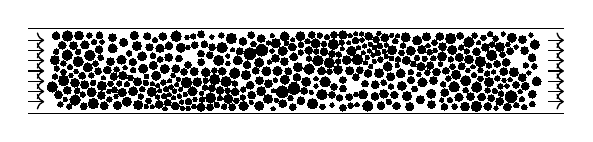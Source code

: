 \begin{tikzpicture}[
  scale=2.0,
]

\foreach \y in {0.65,1.3,1.95,2.6,3.25,3.9,4.55}
  \draw[color=black,line width=0.5pt,solid,->]
    (0mm,\y mm) -- (1mm, \y mm);
% inlet arrows

\foreach \y in {0.65,1.3,1.95,2.6,3.25,3.9,4.55}
  \draw[color=black,line width=0.5pt,solid,->]
    (33mm,\y mm) -- (34mm, \y mm);
\filldraw[line width=0pt] (31.902mm,4.881mm) circle (0.14mm);
\filldraw[line width=0pt] (10.132mm,4.093mm) circle (0.139mm);
\filldraw[line width=0pt] (30.969mm,4.127mm) circle (0.139mm);
\filldraw[line width=0pt] (30.444mm,4.291mm) circle (0.139mm);
\filldraw[line width=0pt] (30.149mm,4.953mm) circle (0.139mm);
\filldraw[line width=0pt] (21.26mm,3.758mm) circle (0.139mm);
\filldraw[line width=0pt] (4.676mm,4.447mm) circle (0.139mm);
\filldraw[line width=0pt] (8.95mm,1.101mm) circle (0.137mm);
\filldraw[line width=0pt] (22.593mm,3.846mm) circle (0.138mm);
\filldraw[line width=0pt] (8.675mm,0.201mm) circle (0.139mm);
\filldraw[line width=0pt] (14.144mm,0.612mm) circle (0.139mm);
\filldraw[line width=0pt] (31.224mm,1.29mm) circle (0.139mm);
\filldraw[line width=0pt] (15.487mm,4.844mm) circle (0.14mm);
\filldraw[line width=0pt] (31.771mm,2.481mm) circle (0.14mm);
\filldraw[line width=0pt] (9.408mm,1.737mm) circle (0.139mm);
\filldraw[line width=0pt] (9.77mm,0.237mm) circle (0.139mm);
\filldraw[line width=0pt] (15.291mm,3.167mm) circle (0.14mm);
\filldraw[line width=0pt] (9.964mm,1.11mm) circle (0.14mm);
\filldraw[line width=0pt] (20.792mm,1.104mm) circle (0.139mm);
\filldraw[line width=0pt] (24.79mm,2.381mm) circle (0.139mm);
\filldraw[line width=0pt] (22.249mm,4.995mm) circle (0.139mm);
\filldraw[line width=0pt] (27.901mm,2.627mm) circle (0.14mm);
\filldraw[line width=0pt] (16.384mm,4.349mm) circle (0.139mm);
\filldraw[line width=0pt] (19.927mm,4.015mm) circle (0.139mm);
\filldraw[line width=0pt] (6.134mm,2.816mm) circle (0.139mm);
\filldraw[line width=0pt] (7.865mm,0.334mm) circle (0.14mm);
\filldraw[line width=0pt] (15.746mm,0.744mm) circle (0.139mm);
\filldraw[line width=0pt] (7.872mm,1.798mm) circle (0.139mm);
\filldraw[line width=0pt] (15.54mm,0.202mm) circle (0.14mm);
\filldraw[line width=0pt] (10.504mm,0.349mm) circle (0.139mm);
\filldraw[line width=0pt] (9.665mm,1.437mm) circle (0.139mm);
\filldraw[line width=0pt] (8.965mm,1.975mm) circle (0.138mm);
\filldraw[line width=0pt] (10.063mm,4.742mm) circle (0.14mm);
\filldraw[line width=0pt] (23.428mm,2.945mm) circle (0.139mm);
\filldraw[line width=0pt] (21.651mm,3.871mm) circle (0.138mm);
\filldraw[line width=0pt] (30.377mm,1.65mm) circle (0.139mm);
\filldraw[line width=0pt] (9.729mm,0.625mm) circle (0.137mm);
\filldraw[line width=0pt] (23.061mm,4.861mm) circle (0.139mm);
\filldraw[line width=0pt] (20.863mm,0.454mm) circle (0.14mm);
\filldraw[line width=0pt] (20.958mm,4.087mm) circle (0.137mm);
\filldraw[line width=0pt] (9.055mm,1.585mm) circle (0.139mm);
\filldraw[line width=0pt] (11.642mm,4.764mm) circle (0.14mm);
\filldraw[line width=0pt] (22.718mm,3.521mm) circle (0.139mm);
\filldraw[line width=0pt] (8.332mm,1.349mm) circle (0.138mm);
\filldraw[line width=0pt] (18.267mm,1.644mm) circle (0.139mm);
\filldraw[line width=0pt] (20.421mm,4.846mm) circle (0.139mm);
\filldraw[line width=0pt] (19.282mm,0.429mm) circle (0.139mm);
\filldraw[line width=0pt] (21.189mm,4.569mm) circle (0.138mm);
\filldraw[line width=0pt] (28.225mm,2.865mm) circle (0.139mm);
\filldraw[line width=0pt] (12.661mm,3.087mm) circle (0.139mm);
\filldraw[line width=0pt] (3.028mm,2.566mm) circle (0.14mm);
\filldraw[line width=0pt] (15.245mm,4.388mm) circle (0.14mm);
\filldraw[line width=0pt] (21.868mm,3.608mm) circle (0.138mm);
\filldraw[line width=0pt] (12.967mm,3.947mm) circle (0.139mm);
\filldraw[line width=0pt] (30.202mm,2.011mm) circle (0.138mm);
\filldraw[line width=0pt] (25.825mm,3.9mm) circle (0.139mm);
\filldraw[line width=0pt] (9.275mm,1.321mm) circle (0.139mm);
\filldraw[line width=0pt] (21.958mm,3.218mm) circle (0.139mm);
\filldraw[line width=0pt] (21.975mm,4.092mm) circle (0.138mm);
\filldraw[line width=0pt] (12.656mm,3.552mm) circle (0.138mm);
\filldraw[line width=0pt] (10.996mm,1.18mm) circle (0.139mm);
\filldraw[line width=0pt] (26.167mm,3.031mm) circle (0.14mm);
\filldraw[line width=0pt] (23.055mm,3.394mm) circle (0.14mm);
\filldraw[line width=0pt] (10.581mm,0.801mm) circle (0.139mm);
\filldraw[line width=0pt] (21.342mm,4.19mm) circle (0.139mm);
\filldraw[line width=0pt] (30.584mm,2.051mm) circle (0.138mm);
\filldraw[line width=0pt] (26.247mm,0.752mm) circle (0.139mm);
\filldraw[line width=0pt] (2.698mm,2.327mm) circle (0.139mm);
\filldraw[line width=0pt] (29.689mm,0.243mm) circle (0.139mm);
\filldraw[line width=0pt] (20.781mm,4.969mm) circle (0.137mm);
\filldraw[line width=0pt] (16.782mm,4.582mm) circle (0.139mm);
\filldraw[line width=0pt] (28.581mm,4.403mm) circle (0.139mm);
\filldraw[line width=0pt] (21.515mm,3.456mm) circle (0.138mm);
\filldraw[line width=0pt] (4.757mm,2.168mm) circle (0.14mm);
\filldraw[line width=0pt] (9.215mm,0.901mm) circle (0.139mm);
\filldraw[line width=0pt] (7.496mm,2.251mm) circle (0.139mm);
\filldraw[line width=0pt] (18.261mm,2.11mm) circle (0.139mm);
\filldraw[line width=0pt] (20.341mm,4.393mm) circle (0.139mm);
\filldraw[line width=0pt] (7.481mm,0.351mm) circle (0.138mm);
\filldraw[line width=0pt] (9.52mm,2.074mm) circle (0.139mm);
\filldraw[line width=0pt] (23.44mm,4.841mm) circle (0.138mm);
\filldraw[line width=0pt] (5.102mm,1.295mm) circle (0.14mm);
\filldraw[line width=0pt] (21.736mm,2.883mm) circle (0.139mm);
\filldraw[line width=0pt] (22.716mm,4.253mm) circle (0.138mm);
\filldraw[line width=0pt] (29.535mm,2.545mm) circle (0.139mm);
\filldraw[line width=0pt] (21.4mm,3.123mm) circle (0.139mm);
\filldraw[line width=0pt] (15.56mm,1.345mm) circle (0.138mm);
\filldraw[line width=0pt] (9.187mm,2.311mm) circle (0.14mm);
\filldraw[line width=0pt] (9.585mm,1.005mm) circle (0.138mm);
\filldraw[line width=0pt] (21.154mm,4.96mm) circle (0.139mm);
\filldraw[line width=0pt] (15.682mm,2.019mm) circle (0.139mm);
\filldraw[line width=0pt] (21.711mm,4.297mm) circle (0.139mm);
\filldraw[line width=0pt] (15.47mm,3.873mm) circle (0.14mm);
\filldraw[line width=0pt] (5.557mm,0.985mm) circle (0.139mm);
\filldraw[line width=0pt] (2.341mm,0.794mm) circle (0.139mm);
\filldraw[line width=0pt] (10.138mm,0.228mm) circle (0.138mm);
\filldraw[line width=0pt] (17.957mm,1.247mm) circle (0.138mm);
\filldraw[line width=0pt] (8.205mm,0.944mm) circle (0.139mm);
\filldraw[line width=0pt] (8.206mm,1.673mm) circle (0.139mm);
\filldraw[line width=0pt] (22.889mm,0.637mm) circle (0.176mm);
\filldraw[line width=0pt] (23.019mm,1.621mm) circle (0.175mm);
\filldraw[line width=0pt] (24.67mm,3.433mm) circle (0.174mm);
\filldraw[line width=0pt] (4.254mm,3.068mm) circle (0.175mm);
\filldraw[line width=0pt] (23.784mm,4.21mm) circle (0.176mm);
\filldraw[line width=0pt] (29.317mm,4.947mm) circle (0.175mm);
\filldraw[line width=0pt] (10.46mm,4.801mm) circle (0.175mm);
\filldraw[line width=0pt] (26.668mm,2.126mm) circle (0.174mm);
\filldraw[line width=0pt] (18.767mm,4.318mm) circle (0.174mm);
\filldraw[line width=0pt] (22.308mm,4.19mm) circle (0.175mm);
\filldraw[line width=0pt] (19.666mm,3.21mm) circle (0.175mm);
\filldraw[line width=0pt] (20.465mm,0.393mm) circle (0.175mm);
\filldraw[line width=0pt] (27.762mm,1.379mm) circle (0.176mm);
\filldraw[line width=0pt] (13.631mm,1.424mm) circle (0.174mm);
\filldraw[line width=0pt] (13.617mm,0.921mm) circle (0.174mm);
\filldraw[line width=0pt] (3.99mm,2.329mm) circle (0.175mm);
\filldraw[line width=0pt] (31.337mm,0.81mm) circle (0.175mm);
\filldraw[line width=0pt] (2.222mm,2.539mm) circle (0.173mm);
\filldraw[line width=0pt] (5.599mm,2.705mm) circle (0.175mm);
\filldraw[line width=0pt] (28.713mm,2.104mm) circle (0.174mm);
\filldraw[line width=0pt] (29.667mm,4.661mm) circle (0.176mm);
\filldraw[line width=0pt] (12.159mm,0.879mm) circle (0.174mm);
\filldraw[line width=0pt] (29.238mm,2.945mm) circle (0.175mm);
\filldraw[line width=0pt] (6.254mm,1.763mm) circle (0.175mm);
\filldraw[line width=0pt] (26.935mm,2.87mm) circle (0.176mm);
\filldraw[line width=0pt] (14.28mm,4.316mm) circle (0.175mm);
\filldraw[line width=0pt] (3.86mm,4.856mm) circle (0.175mm);
\filldraw[line width=0pt] (4.167mm,4.439mm) circle (0.175mm);
\filldraw[line width=0pt] (29.769mm,2.135mm) circle (0.175mm);
\filldraw[line width=0pt] (12.246mm,4.865mm) circle (0.175mm);
\filldraw[line width=0pt] (28.7mm,2.654mm) circle (0.173mm);
\filldraw[line width=0pt] (29.442mm,4.282mm) circle (0.174mm);
\filldraw[line width=0pt] (7.14mm,0.986mm) circle (0.175mm);
\filldraw[line width=0pt] (30.978mm,0.429mm) circle (0.175mm);
\filldraw[line width=0pt] (26.817mm,3.345mm) circle (0.176mm);
\filldraw[line width=0pt] (28.289mm,2.344mm) circle (0.175mm);
\filldraw[line width=0pt] (17.728mm,4.491mm) circle (0.175mm);
\filldraw[line width=0pt] (28.338mm,4.853mm) circle (0.174mm);
\filldraw[line width=0pt] (25.369mm,4.211mm) circle (0.139mm);
\filldraw[line width=0pt] (29.124mm,2.435mm) circle (0.175mm);
\filldraw[line width=0pt] (17.306mm,4.27mm) circle (0.174mm);
\filldraw[line width=0pt] (17.294mm,3.773mm) circle (0.175mm);
\filldraw[line width=0pt] (2.584mm,0.343mm) circle (0.175mm);
\filldraw[line width=0pt] (31.483mm,0.306mm) circle (0.175mm);
\filldraw[line width=0pt] (19.12mm,2.561mm) circle (0.174mm);
\filldraw[line width=0pt] (17.815mm,3.396mm) circle (0.176mm);
\filldraw[line width=0pt] (2.636mm,2.849mm) circle (0.175mm);
\filldraw[line width=0pt] (5.761mm,1.814mm) circle (0.174mm);
\filldraw[line width=0pt] (1.759mm,3.823mm) circle (0.175mm);
\filldraw[line width=0pt] (18.957mm,4.754mm) circle (0.175mm);
\filldraw[line width=0pt] (23.293mm,4.493mm) circle (0.176mm);
\filldraw[line width=0pt] (25.164mm,3.377mm) circle (0.174mm);
\filldraw[line width=0pt] (11.209mm,1.551mm) circle (0.174mm);
\filldraw[line width=0pt] (1.8mm,2.761mm) circle (0.175mm);
\filldraw[line width=0pt] (26.334mm,1.758mm) circle (0.176mm);
\filldraw[line width=0pt] (2.022mm,0.486mm) circle (0.175mm);
\filldraw[line width=0pt] (1.687mm,2.249mm) circle (0.175mm);
\filldraw[line width=0pt] (30.101mm,3.633mm) circle (0.176mm);
\filldraw[line width=0pt] (29.973mm,1.629mm) circle (0.175mm);
\filldraw[line width=0pt] (3.158mm,3.814mm) circle (0.175mm);
\filldraw[line width=0pt] (27.835mm,3.851mm) circle (0.175mm);
\filldraw[line width=0pt] (22.352mm,3.324mm) circle (0.172mm);
\filldraw[line width=0pt] (26.76mm,0.758mm) circle (0.175mm);
\filldraw[line width=0pt] (23.7mm,3.75mm) circle (0.176mm);
\filldraw[line width=0pt] (13.109mm,1.8mm) circle (0.176mm);
\filldraw[line width=0pt] (28.899mm,4.707mm) circle (0.174mm);
\filldraw[line width=0pt] (23.466mm,3.342mm) circle (0.175mm);
\filldraw[line width=0pt] (13.198mm,0.708mm) circle (0.175mm);
\filldraw[line width=0pt] (29.613mm,1.331mm) circle (0.175mm);
\filldraw[line width=0pt] (25.714mm,3.409mm) circle (0.175mm);
\filldraw[line width=0pt] (6.392mm,3.729mm) circle (0.182mm);
\filldraw[line width=0pt] (5.211mm,1.787mm) circle (0.174mm);
\filldraw[line width=0pt] (5.139mm,0.797mm) circle (0.175mm);
\filldraw[line width=0pt] (24.531mm,1.463mm) circle (0.182mm);
\filldraw[line width=0pt] (6.647mm,2.661mm) circle (0.175mm);
\filldraw[line width=0pt] (7.905mm,3.571mm) circle (0.175mm);
\filldraw[line width=0pt] (24.277mm,2.534mm) circle (0.175mm);
\filldraw[line width=0pt] (18.275mm,3.842mm) circle (0.173mm);
\filldraw[line width=0pt] (24.448mm,3.042mm) circle (0.183mm);
\filldraw[line width=0pt] (31.993mm,0.496mm) circle (0.182mm);
\filldraw[line width=0pt] (3.451mm,1.111mm) circle (0.176mm);
\filldraw[line width=0pt] (31.585mm,2.961mm) circle (0.175mm);
\filldraw[line width=0pt] (27.061mm,0.34mm) circle (0.176mm);
\filldraw[line width=0pt] (22.182mm,3.746mm) circle (0.176mm);
\filldraw[line width=0pt] (4.106mm,1.851mm) circle (0.175mm);
\filldraw[line width=0pt] (32.124mm,2.897mm) circle (0.182mm);
\filldraw[line width=0pt] (12.421mm,0.334mm) circle (0.175mm);
\filldraw[line width=0pt] (18.502mm,4.863mm) circle (0.174mm);
\filldraw[line width=0pt] (16.646mm,0.879mm) circle (0.176mm);
\filldraw[line width=0pt] (5.459mm,1.402mm) circle (0.183mm);
\filldraw[line width=0pt] (11.258mm,1.989mm) circle (0.174mm);
\filldraw[line width=0pt] (6.477mm,2.157mm) circle (0.183mm);
\filldraw[line width=0pt] (12.649mm,1.354mm) circle (0.175mm);
\filldraw[line width=0pt] (8.613mm,1.005mm) circle (0.176mm);
\filldraw[line width=0pt] (18.674mm,0.327mm) circle (0.176mm);
\filldraw[line width=0pt] (30.009mm,1.16mm) circle (0.174mm);
\filldraw[line width=0pt] (7.63mm,0.701mm) circle (0.175mm);
\filldraw[line width=0pt] (29.162mm,1.372mm) circle (0.174mm);
\filldraw[line width=0pt] (8.035mm,4.562mm) circle (0.176mm);
\filldraw[line width=0pt] (25.466mm,3.795mm) circle (0.181mm);
\filldraw[line width=0pt] (11.801mm,2.636mm) circle (0.175mm);
\filldraw[line width=0pt] (11.965mm,0.443mm) circle (0.176mm);
\filldraw[line width=0pt] (7.225mm,1.447mm) circle (0.176mm);
\filldraw[line width=0pt] (25.785mm,4.401mm) circle (0.176mm);
\filldraw[line width=0pt] (25.328mm,2.495mm) circle (0.176mm);
\filldraw[line width=0pt] (7.459mm,1.849mm) circle (0.175mm);
\filldraw[line width=0pt] (11.025mm,0.791mm) circle (0.174mm);
\filldraw[line width=0pt] (27.473mm,4.086mm) circle (0.175mm);
\filldraw[line width=0pt] (3.093mm,1.344mm) circle (0.176mm);
\filldraw[line width=0pt] (19.896mm,4.405mm) circle (0.174mm);
\filldraw[line width=0pt] (2.214mm,3.089mm) circle (0.175mm);
\filldraw[line width=0pt] (22.56mm,1.861mm) circle (0.182mm);
\filldraw[line width=0pt] (19.711mm,3.644mm) circle (0.174mm);
\filldraw[line width=0pt] (19.962mm,2.032mm) circle (0.214mm);
\filldraw[line width=0pt] (8.362mm,3.337mm) circle (0.184mm);
\filldraw[line width=0pt] (8.739mm,1.448mm) circle (0.176mm);
\filldraw[line width=0pt] (8.57mm,1.871mm) circle (0.174mm);
\filldraw[line width=0pt] (21.048mm,2.655mm) circle (0.216mm);
\filldraw[line width=0pt] (11.652mm,1.515mm) circle (0.218mm);
\filldraw[line width=0pt] (19.973mm,1.489mm) circle (0.215mm);
\filldraw[line width=0pt] (4.59mm,3.442mm) circle (0.177mm);
\filldraw[line width=0pt] (19.399mm,4.898mm) circle (0.218mm);
\filldraw[line width=0pt] (11.171mm,4.297mm) circle (0.213mm);
\filldraw[line width=0pt] (26.498mm,2.616mm) circle (0.214mm);
\filldraw[line width=0pt] (27.415mm,4.84mm) circle (0.217mm);
\filldraw[line width=0pt] (30.582mm,3.857mm) circle (0.217mm);
\filldraw[line width=0pt] (27.508mm,2.894mm) circle (0.217mm);
\filldraw[line width=0pt] (20.371mm,0.952mm) circle (0.215mm);
\filldraw[line width=0pt] (12.943mm,0.297mm) circle (0.217mm);
\filldraw[line width=0pt] (14.426mm,2.622mm) circle (0.219mm);
\filldraw[line width=0pt] (16.497mm,2.575mm) circle (0.219mm);
\filldraw[line width=0pt] (10.962mm,4.923mm) circle (0.216mm);
\filldraw[line width=0pt] (19.265mm,1.092mm) circle (0.214mm);
\filldraw[line width=0pt] (10.158mm,0.662mm) circle (0.214mm);
\filldraw[line width=0pt] (10.951mm,3.707mm) circle (0.214mm);
\filldraw[line width=0pt] (11.516mm,3.598mm) circle (0.214mm);
\filldraw[line width=0pt] (4.512mm,4.869mm) circle (0.216mm);
\filldraw[line width=0pt] (3.511mm,0.354mm) circle (0.218mm);
\filldraw[line width=0pt] (10.552mm,4.242mm) circle (0.215mm);
\filldraw[line width=0pt] (29.758mm,3.05mm) circle (0.217mm);
\filldraw[line width=0pt] (3.416mm,2.301mm) circle (0.217mm);
\filldraw[line width=0pt] (17.515mm,1.343mm) circle (0.218mm);
\filldraw[line width=0pt] (19.405mm,1.598mm) circle (0.214mm);
\filldraw[line width=0pt] (30.955mm,1.724mm) circle (0.218mm);
\filldraw[line width=0pt] (10.962mm,3.164mm) circle (0.215mm);
\filldraw[line width=0pt] (19.752mm,0.898mm) circle (0.213mm);
\filldraw[line width=0pt] (10.134mm,2.991mm) circle (0.213mm);
\filldraw[line width=0pt] (20.792mm,2.205mm) circle (0.213mm);
\filldraw[line width=0pt] (9.878mm,2.542mm) circle (0.214mm);
\filldraw[line width=0pt] (26.413mm,0.329mm) circle (0.214mm);
\filldraw[line width=0pt] (21.374mm,1.798mm) circle (0.214mm);
\filldraw[line width=0pt] (11.657mm,4.106mm) circle (0.212mm);
\filldraw[line width=0pt] (4.426mm,2.582mm) circle (0.213mm);
\filldraw[line width=0pt] (29.387mm,0.879mm) circle (0.218mm);
\filldraw[line width=0pt] (9.549mm,3.395mm) circle (0.215mm);
\filldraw[line width=0pt] (19.962mm,0.272mm) circle (0.214mm);
\filldraw[line width=0pt] (8.843mm,0.594mm) circle (0.216mm);
\filldraw[line width=0pt] (22.081mm,4.599mm) circle (0.216mm);
\filldraw[line width=0pt] (11.529mm,0.3mm) circle (0.219mm);
\filldraw[line width=0pt] (13.407mm,3.852mm) circle (0.217mm);
\filldraw[line width=0pt] (31.979mm,3.442mm) circle (0.247mm);
\filldraw[line width=0pt] (16.787mm,0.311mm) circle (0.219mm);
\filldraw[line width=0pt] (20.766mm,4.534mm) circle (0.213mm);
\filldraw[line width=0pt] (29.926mm,0.675mm) circle (0.247mm);
\filldraw[line width=0pt] (30.414mm,0.317mm) circle (0.247mm);
\filldraw[line width=0pt] (17.983mm,4.898mm) circle (0.216mm);
\filldraw[line width=0pt] (5.331mm,4.721mm) circle (0.247mm);
\filldraw[line width=0pt] (14.139mm,4.882mm) circle (0.217mm);
\filldraw[line width=0pt] (26.119mm,4.795mm) circle (0.247mm);
\filldraw[line width=0pt] (28.783mm,0.954mm) circle (0.246mm);
\filldraw[line width=0pt] (2.85mm,4.22mm) circle (0.247mm);
\filldraw[line width=0pt] (31.357mm,2.184mm) circle (0.247mm);
\filldraw[line width=0pt] (1.755mm,4.834mm) circle (0.247mm);
\filldraw[line width=0pt] (13.88mm,2.989mm) circle (0.247mm);
\filldraw[line width=0pt] (14.679mm,1.99mm) circle (0.247mm);
\filldraw[line width=0pt] (23.378mm,0.385mm) circle (0.235mm);
\filldraw[line width=0pt] (5.014mm,2.658mm) circle (0.246mm);
\filldraw[line width=0pt] (24.292mm,2.025mm) circle (0.235mm);
\filldraw[line width=0pt] (23.232mm,1.086mm) circle (0.235mm);
\filldraw[line width=0pt] (15.238mm,1.79mm) circle (0.247mm);
\filldraw[line width=0pt] (25.51mm,2.945mm) circle (0.235mm);
\filldraw[line width=0pt] (19.274mm,3.681mm) circle (0.217mm);
\filldraw[line width=0pt] (22.389mm,0.402mm) circle (0.247mm);
\filldraw[line width=0pt] (17.799mm,3.917mm) circle (0.247mm);
\filldraw[line width=0pt] (28.455mm,3.821mm) circle (0.247mm);
\filldraw[line width=0pt] (16.748mm,4.128mm) circle (0.247mm);
\filldraw[line width=0pt] (7.545mm,4.81mm) circle (0.235mm);
\filldraw[line width=0pt] (26.438mm,1.23mm) circle (0.247mm);
\filldraw[line width=0pt] (31.364mm,4.603mm) circle (0.247mm);
\filldraw[line width=0pt] (30.334mm,3.149mm) circle (0.248mm);
\filldraw[line width=0pt] (25.594mm,0.473mm) circle (0.247mm);
\filldraw[line width=0pt] (8.922mm,4.197mm) circle (0.247mm);
\filldraw[line width=0pt] (14.778mm,4.668mm) circle (0.247mm);
\filldraw[line width=0pt] (4.486mm,3.965mm) circle (0.247mm);
\filldraw[line width=0pt] (16.246mm,3.205mm) circle (0.247mm);
\filldraw[line width=0pt] (25.91mm,2.536mm) circle (0.247mm);
\filldraw[line width=0pt] (6.042mm,4.417mm) circle (0.259mm);
\filldraw[line width=0pt] (9.317mm,0.38mm) circle (0.247mm);
\filldraw[line width=0pt] (5.209mm,3.189mm) circle (0.248mm);
\filldraw[line width=0pt] (18.621mm,2.606mm) circle (0.247mm);
\filldraw[line width=0pt] (5.413mm,2.249mm) circle (0.234mm);
\filldraw[line width=0pt] (29.168mm,0.36mm) circle (0.247mm);
\filldraw[line width=0pt] (21.604mm,4.811mm) circle (0.248mm);
\filldraw[line width=0pt] (8.535mm,4.794mm) circle (0.247mm);
\filldraw[line width=0pt] (8.906mm,3.468mm) circle (0.247mm);
\filldraw[line width=0pt] (16.85mm,3.496mm) circle (0.246mm);
\filldraw[line width=0pt] (31.996mm,1.13mm) circle (0.247mm);
\filldraw[line width=0pt] (25.716mm,2.005mm) circle (0.247mm);
\filldraw[line width=0pt] (4.628mm,1.055mm) circle (0.246mm);
\filldraw[line width=0pt] (3.587mm,4.262mm) circle (0.259mm);
\filldraw[line width=0pt] (28.073mm,0.977mm) circle (0.247mm);
\filldraw[line width=0pt] (17.046mm,2.21mm) circle (0.247mm);
\filldraw[line width=0pt] (7.688mm,4.109mm) circle (0.235mm);
\filldraw[line width=0pt] (24.884mm,0.778mm) circle (0.26mm);
\filldraw[line width=0pt] (22.632mm,4.714mm) circle (0.247mm);
\filldraw[line width=0pt] (27.334mm,0.934mm) circle (0.26mm);
\filldraw[line width=0pt] (30.185mm,2.562mm) circle (0.248mm);
\filldraw[line width=0pt] (18.766mm,3.829mm) circle (0.248mm);
\filldraw[line width=0pt] (6.626mm,3.17mm) circle (0.235mm);
\filldraw[line width=0pt] (8.296mm,0.481mm) circle (0.248mm);
\filldraw[line width=0pt] (2.468mm,1.377mm) circle (0.247mm);
\filldraw[line width=0pt] (13.125mm,1.281mm) circle (0.247mm);
\filldraw[line width=0pt] (7.925mm,2.961mm) circle (0.259mm);
\filldraw[line width=0pt] (22.004mm,1.001mm) circle (0.248mm);
\filldraw[line width=0pt] (31.51mm,3.902mm) circle (0.247mm);
\filldraw[line width=0pt] (9.357mm,2.748mm) circle (0.247mm);
\filldraw[line width=0pt] (2.142mm,4.239mm) circle (0.246mm);
\filldraw[line width=0pt] (1.911mm,1.09mm) circle (0.247mm);
\filldraw[line width=0pt] (15.685mm,3.406mm) circle (0.248mm);
\filldraw[line width=0pt] (14.175mm,1.068mm) circle (0.246mm);
\filldraw[line width=0pt] (6.717mm,4.857mm) circle (0.266mm);
\filldraw[line width=0pt] (12.158mm,1.367mm) circle (0.247mm);
\filldraw[line width=0pt] (19.967mm,4.898mm) circle (0.26mm);
\filldraw[line width=0pt] (29.014mm,4.107mm) circle (0.247mm);
\filldraw[line width=0pt] (14.074mm,1.703mm) circle (0.249mm);
\filldraw[line width=0pt] (6.927mm,1.922mm) circle (0.26mm);
\filldraw[line width=0pt] (13.618mm,4.484mm) circle (0.247mm);
\filldraw[line width=0pt] (23.001mm,2.234mm) circle (0.26mm);
\filldraw[line width=0pt] (25.271mm,4.768mm) circle (0.26mm);
\filldraw[line width=0pt] (24.208mm,0.338mm) circle (0.266mm);
\filldraw[line width=0pt] (5.653mm,0.428mm) circle (0.26mm);
\filldraw[line width=0pt] (12.302mm,2.587mm) circle (0.247mm);
\filldraw[line width=0pt] (27.352mm,3.468mm) circle (0.26mm);
\filldraw[line width=0pt] (5.952mm,1.238mm) circle (0.267mm);
\filldraw[line width=0pt] (3.571mm,1.728mm) circle (0.26mm);
\filldraw[line width=0pt] (20.403mm,2.619mm) circle (0.261mm);
\filldraw[line width=0pt] (31.556mm,1.637mm) circle (0.247mm);
\filldraw[line width=0pt] (24.976mm,3.956mm) circle (0.267mm);
\filldraw[line width=0pt] (10.956mm,0.297mm) circle (0.26mm);
\filldraw[line width=0pt] (22.571mm,1.15mm) circle (0.266mm);
\filldraw[line width=0pt] (23.999mm,3.274mm) circle (0.26mm);
\filldraw[line width=0pt] (8.352mm,4.047mm) circle (0.266mm);
\filldraw[line width=0pt] (21.565mm,2.448mm) circle (0.249mm);
\filldraw[line width=0pt] (24.038mm,1.007mm) circle (0.286mm);
\filldraw[line width=0pt] (14.65mm,3.141mm) circle (0.289mm);
\filldraw[line width=0pt] (17.303mm,0.712mm) circle (0.248mm);
\filldraw[line width=0pt] (4.804mm,0.401mm) circle (0.249mm);
\filldraw[line width=0pt] (26.298mm,4.143mm) circle (0.249mm);
\filldraw[line width=0pt] (10.519mm,2.574mm) circle (0.26mm);
\filldraw[line width=0pt] (10.718mm,1.9mm) circle (0.279mm);
\filldraw[line width=0pt] (22.018mm,1.73mm) circle (0.247mm);
\filldraw[line width=0pt] (2.948mm,1.86mm) circle (0.279mm);
\filldraw[line width=0pt] (24.928mm,2.885mm) circle (0.266mm);
\filldraw[line width=0pt] (16.149mm,0.528mm) circle (0.247mm);
\filldraw[line width=0pt] (30.694mm,4.719mm) circle (0.288mm);
\filldraw[line width=0pt] (5.993mm,2.309mm) circle (0.266mm);
\filldraw[line width=0pt] (6.887mm,4.191mm) circle (0.286mm);
\filldraw[line width=0pt] (15.815mm,2.61mm) circle (0.288mm);
\filldraw[line width=0pt] (15.11mm,2.586mm) circle (0.288mm);
\filldraw[line width=0pt] (6.644mm,1.313mm) circle (0.286mm);
\filldraw[line width=0pt] (11.262mm,2.513mm) circle (0.279mm);
\filldraw[line width=0pt] (30.823mm,2.528mm) circle (0.288mm);
\filldraw[line width=0pt] (17.634mm,1.915mm) circle (0.288mm);
\filldraw[line width=0pt] (7.216mm,3.536mm) circle (0.285mm);
\filldraw[line width=0pt] (32.264mm,1.936mm) circle (0.289mm);
\filldraw[line width=0pt] (16.278mm,2.052mm) circle (0.288mm);
\filldraw[line width=0pt] (20.207mm,3.298mm) circle (0.28mm);
\filldraw[line width=0pt] (16.144mm,3.871mm) circle (0.289mm);
\filldraw[line width=0pt] (13.813mm,2.347mm) circle (0.288mm);
\filldraw[line width=0pt] (5.347mm,4.035mm) circle (0.289mm);
\filldraw[line width=0pt] (21.244mm,1.113mm) circle (0.291mm);
\filldraw[line width=0pt] (15.212mm,0.83mm) circle (0.288mm);
\filldraw[line width=0pt] (29.93mm,4.133mm) circle (0.29mm);
\filldraw[line width=0pt] (25.018mm,1.876mm) circle (0.289mm);
\filldraw[line width=0pt] (8.651mm,2.736mm) circle (0.288mm);
\filldraw[line width=0pt] (23.638mm,2.444mm) circle (0.285mm);
\filldraw[line width=0pt] (14.783mm,1.326mm) circle (0.288mm);
\filldraw[line width=0pt] (17.11mm,2.847mm) circle (0.288mm);
\filldraw[line width=0pt] (6.97mm,0.45mm) circle (0.29mm);
\filldraw[line width=0pt] (27.721mm,0.345mm) circle (0.279mm);
\filldraw[line width=0pt] (14.657mm,0.398mm) circle (0.285mm);
\filldraw[line width=0pt] (20.509mm,3.883mm) circle (0.29mm);
\filldraw[line width=0pt] (5.909mm,3.32mm) circle (0.289mm);
\filldraw[line width=0pt] (4.009mm,1.256mm) circle (0.29mm);
\filldraw[line width=0pt] (19.659mm,2.683mm) circle (0.28mm);
\filldraw[line width=0pt] (7.287mm,2.756mm) circle (0.286mm);
\filldraw[line width=0pt] (26.913mm,3.939mm) circle (0.289mm);
\filldraw[line width=0pt] (23.953mm,4.747mm) circle (0.29mm);
\filldraw[line width=0pt] (23.092mm,3.923mm) circle (0.29mm);
\filldraw[line width=0pt] (13.291mm,3.279mm) circle (0.289mm);
\filldraw[line width=0pt] (7.832mm,1.275mm) circle (0.295mm);
\filldraw[line width=0pt] (25.578mm,1.158mm) circle (0.29mm);
\filldraw[line width=0pt] (24.279mm,3.886mm) circle (0.286mm);
\filldraw[line width=0pt] (23.708mm,1.657mm) circle (0.285mm);
\filldraw[line width=0pt] (32.156mm,4.28mm) circle (0.289mm);
\filldraw[line width=0pt] (4.659mm,1.66mm) circle (0.289mm);
\filldraw[line width=0pt] (27.974mm,3.334mm) circle (0.279mm);
\filldraw[line width=0pt] (15.71mm,4.361mm) circle (0.293mm);
\filldraw[line width=0pt] (8.115mm,2.309mm) circle (0.289mm);
\filldraw[line width=0pt] (27.153mm,2.366mm) circle (0.29mm);
\filldraw[line width=0pt] (6.244mm,0.656mm) circle (0.288mm);
\filldraw[line width=0pt] (9.681mm,4.084mm) circle (0.292mm);
\filldraw[line width=0pt] (22.269mm,2.463mm) circle (0.289mm);
\filldraw[line width=0pt] (3.204mm,4.851mm) circle (0.28mm);
\filldraw[line width=0pt] (22.808mm,2.884mm) circle (0.289mm);
\filldraw[line width=0pt] (13.66mm,0.378mm) circle (0.291mm);
\filldraw[line width=0pt] (10.415mm,1.311mm) circle (0.289mm);
\filldraw[line width=0pt] (1.672mm,3.292mm) circle (0.29mm);
\filldraw[line width=0pt] (24.681mm,4.54mm) circle (0.289mm);
\filldraw[line width=0pt] (17.267mm,4.815mm) circle (0.29mm);
\filldraw[line width=0pt] (26.265mm,3.528mm) circle (0.289mm);
\filldraw[line width=0pt] (29.25mm,1.901mm) circle (0.29mm);
\filldraw[line width=0pt] (3.768mm,2.833mm) circle (0.29mm);
\filldraw[line width=0pt] (18.236mm,4.358mm) circle (0.292mm);
\filldraw[line width=0pt] (3.158mm,3.209mm) circle (0.326mm);
\filldraw[line width=0pt] (16.266mm,4.796mm) circle (0.287mm);
\filldraw[line width=0pt] (12.69mm,0.839mm) circle (0.291mm);
\filldraw[line width=0pt] (2.963mm,0.762mm) circle (0.327mm);
\filldraw[line width=0pt] (21.546mm,0.384mm) circle (0.331mm);
\filldraw[line width=0pt] (20.895mm,3.323mm) circle (0.332mm);
\filldraw[line width=0pt] (2.461mm,3.617mm) circle (0.326mm);
\filldraw[line width=0pt] (28.442mm,0.362mm) circle (0.331mm);
\filldraw[line width=0pt] (27.031mm,1.601mm) circle (0.332mm);
\filldraw[line width=0pt] (11.823mm,2.073mm) circle (0.327mm);
\filldraw[line width=0pt] (13.1mm,2.465mm) circle (0.331mm);
\filldraw[line width=0pt] (28.462mm,1.578mm) circle (0.325mm);
\filldraw[line width=0pt] (3.895mm,3.596mm) circle (0.331mm);
\filldraw[line width=0pt] (27.965mm,4.435mm) circle (0.328mm);
\filldraw[line width=0pt] (12.08mm,3.28mm) circle (0.331mm);
\filldraw[line width=0pt] (10.031mm,1.871mm) circle (0.332mm);
\filldraw[line width=0pt] (11.566mm,0.9mm) circle (0.325mm);
\filldraw[line width=0pt] (12.545mm,1.936mm) circle (0.332mm);
\filldraw[line width=0pt] (19.105mm,3.128mm) circle (0.327mm);
\filldraw[line width=0pt] (2.48mm,4.831mm) circle (0.332mm);
\filldraw[line width=0pt] (18.037mm,0.522mm) circle (0.331mm);
\filldraw[line width=0pt] (29.413mm,3.601mm) circle (0.331mm);
\filldraw[line width=0pt] (4.117mm,0.536mm) circle (0.331mm);
\filldraw[line width=0pt] (26.807mm,4.66mm) circle (0.331mm);
\filldraw[line width=0pt] (17.819mm,2.727mm) circle (0.331mm);
\filldraw[line width=0pt] (12.292mm,4.09mm) circle (0.332mm);
\filldraw[line width=0pt] (27.766mm,1.987mm) circle (0.325mm);
\filldraw[line width=0pt] (18.631mm,1.106mm) circle (0.331mm);
\filldraw[line width=0pt] (2.235mm,1.998mm) circle (0.334mm);
\filldraw[line width=0pt] (9.377mm,4.811mm) circle (0.331mm);
\filldraw[line width=0pt] (1.512mm,1.596mm) circle (0.331mm);
\filldraw[line width=0pt] (12.883mm,4.671mm) circle (0.331mm);
\filldraw[line width=0pt] (18.843mm,1.916mm) circle (0.331mm);
\filldraw[line width=0pt] (28.693mm,3.195mm) circle (0.334mm);
\filldraw[line width=0pt] (18.379mm,3.259mm) circle (0.333mm);
\filldraw[line width=0pt] (19.36mm,4.297mm) circle (0.325mm);
\filldraw[line width=0pt] (14.058mm,3.7mm) circle (0.373mm);
\filldraw[line width=0pt] (16.869mm,1.494mm) circle (0.373mm);
\filldraw[line width=0pt] (16.113mm,1.273mm) circle (0.374mm);
\filldraw[line width=0pt] (30.649mm,0.971mm) circle (0.374mm);
\filldraw[line width=0pt] (14.807mm,3.921mm) circle (0.374mm);
\draw[line width=0.2mm] (0mm,-0.1mm) -- (34mm,-0.1mm);
\draw[line width=0.2mm] (0mm,5.3mm) -- (34mm,5.3mm);
% outer walls


\end{tikzpicture}

